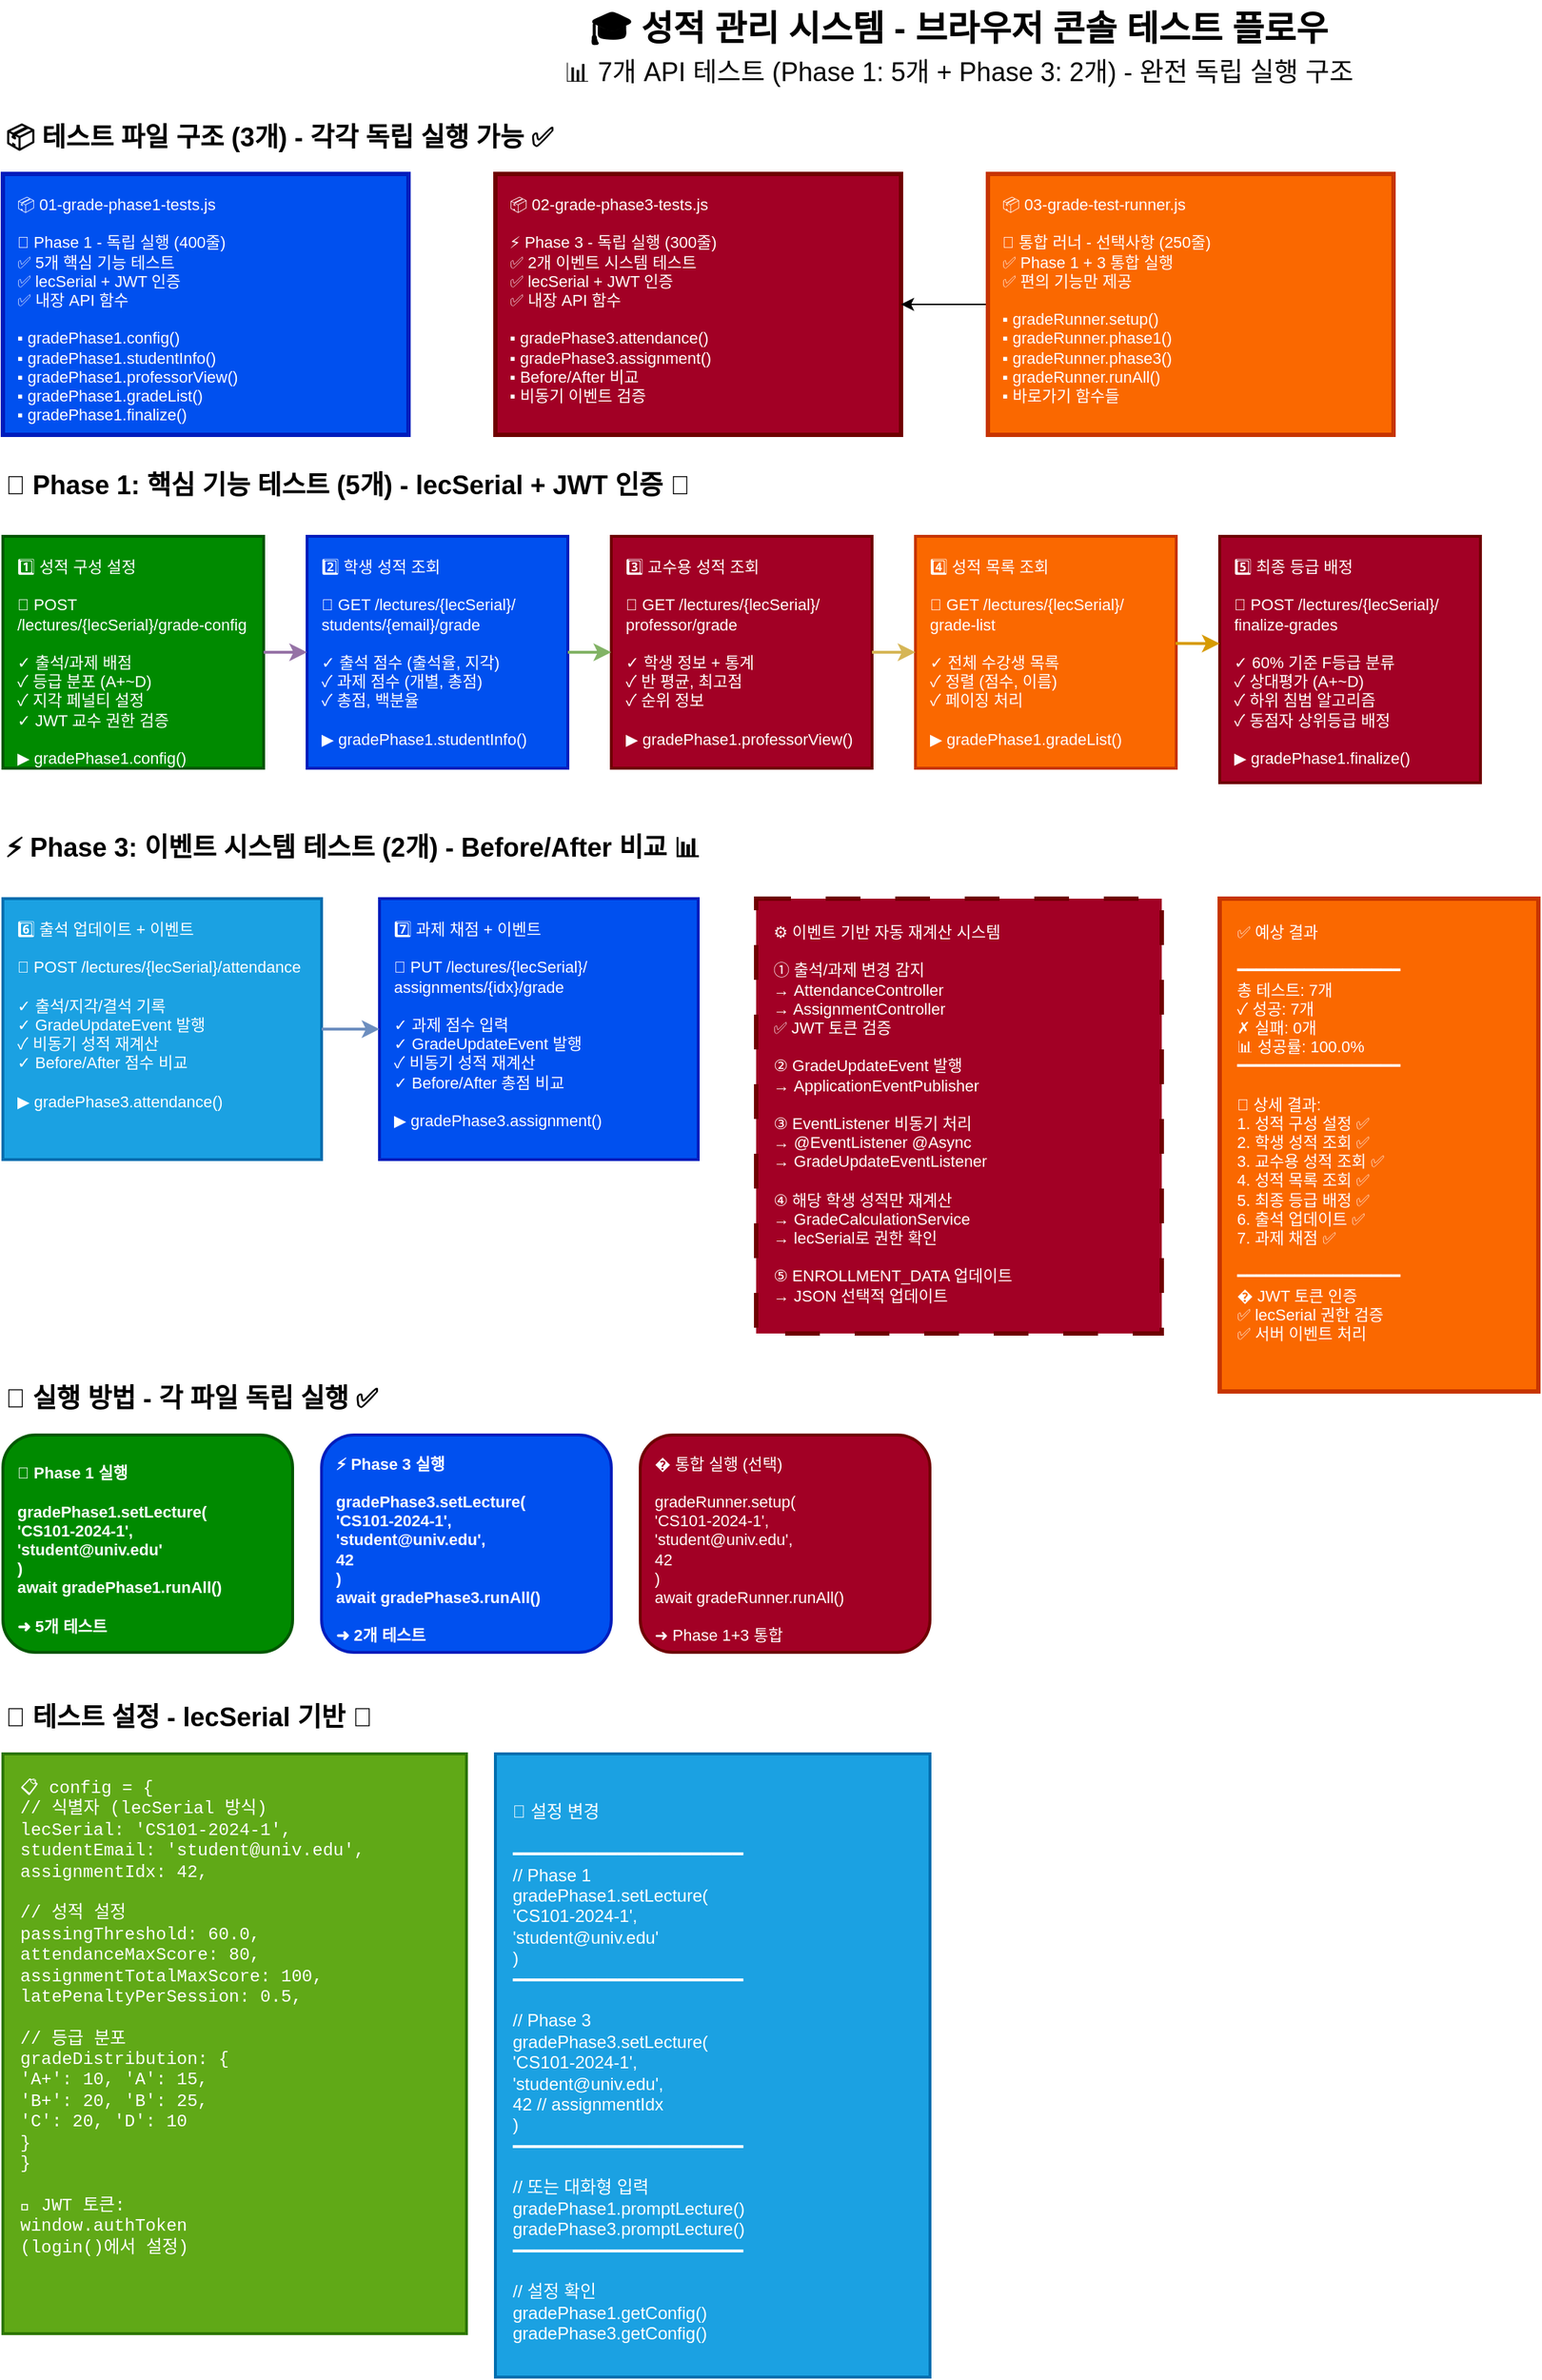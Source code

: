 <mxfile version="28.2.7">
  <diagram name="테스트플로우" id="test-flow">
    <mxGraphModel dx="1188" dy="648" grid="1" gridSize="10" guides="1" tooltips="1" connect="1" arrows="1" fold="1" page="1" pageScale="1" pageWidth="1400" pageHeight="1100" background="light-dark(#FFFFFF,#FFFFFF)" math="0" shadow="0">
      <root>
        <mxCell id="0" />
        <mxCell id="1" parent="0" />
        <mxCell id="title" value="🎓 성적 관리 시스템 - 브라우저 콘솔 테스트 플로우" style="text;html=1;strokeColor=none;fillColor=none;align=center;verticalAlign=middle;whiteSpace=wrap;rounded=0;fontSize=24;fontStyle=1;fontColor=light-dark(#000000,#000000);" parent="1" vertex="1">
          <mxGeometry x="300" y="20" width="800" height="40" as="geometry" />
        </mxCell>
        <mxCell id="subtitle" value="📊 7개 API 테스트 (Phase 1: 5개 + Phase 3: 2개) - 완전 독립 실행 구조" style="text;html=1;strokeColor=none;fillColor=none;align=center;verticalAlign=middle;whiteSpace=wrap;rounded=0;fontSize=18;fontColor=light-dark(#000000,#000000);labelBackgroundColor=none;" parent="1" vertex="1">
          <mxGeometry x="350" y="60" width="700" height="20" as="geometry" />
        </mxCell>
        <mxCell id="module-title" value="📦 테스트 파일 구조 (3개) - 각각 독립 실행 가능 ✅" style="text;html=1;strokeColor=none;fillColor=none;align=left;verticalAlign=middle;whiteSpace=wrap;rounded=0;fontSize=18;fontStyle=1;fontColor=light-dark(#000000,#000000);" parent="1" vertex="1">
          <mxGeometry x="40" y="100" width="550" height="30" as="geometry" />
        </mxCell>
        <mxCell id="module1" value="📦 01-grade-phase1-tests.js&#xa;&#xa;🎯 Phase 1 - 독립 실행 (400줄)&#xa;✅ 5개 핵심 기능 테스트&#xa;✅ lecSerial + JWT 인증&#xa;✅ 내장 API 함수&#xa;&#xa;▪ gradePhase1.config()&#xa;▪ gradePhase1.studentInfo()&#xa;▪ gradePhase1.professorView()&#xa;▪ gradePhase1.gradeList()&#xa;▪ gradePhase1.finalize()" style="rounded=0;whiteSpace=wrap;html=1;fillColor=#0050ef;strokeColor=#001DBC;strokeWidth=3;fontSize=11;align=left;verticalAlign=top;fontColor=#ffffff;spacingLeft=8;spacingTop=8;" parent="1" vertex="1">
          <mxGeometry x="40" y="140" width="280" height="180" as="geometry" />
        </mxCell>
        <mxCell id="module2" value="📦 02-grade-phase3-tests.js&#xa;&#xa;⚡ Phase 3 - 독립 실행 (300줄)&#xa;✅ 2개 이벤트 시스템 테스트&#xa;✅ lecSerial + JWT 인증&#xa;✅ 내장 API 함수&#xa;&#xa;▪ gradePhase3.attendance()&#xa;▪ gradePhase3.assignment()&#xa;▪ Before/After 비교&#xa;▪ 비동기 이벤트 검증" style="rounded=0;whiteSpace=wrap;html=1;fillColor=#a20025;strokeColor=#6F0000;strokeWidth=3;fontSize=11;align=left;verticalAlign=top;fontColor=#ffffff;spacingLeft=8;spacingTop=8;" parent="1" vertex="1">
          <mxGeometry x="380" y="140" width="280" height="180" as="geometry" />
        </mxCell>
        <mxCell id="7sI1dyFYDF2QiaqFFNdB-1" value="" style="edgeStyle=orthogonalEdgeStyle;rounded=0;orthogonalLoop=1;jettySize=auto;html=1;" edge="1" parent="1" source="module3" target="module2">
          <mxGeometry relative="1" as="geometry" />
        </mxCell>
        <mxCell id="module3" value="📦 03-grade-test-runner.js&#xa;&#xa;🚀 통합 러너 - 선택사항 (250줄)&#xa;✅ Phase 1 + 3 통합 실행&#xa;✅ 편의 기능만 제공&#xa;&#xa;▪ gradeRunner.setup()&#xa;▪ gradeRunner.phase1()&#xa;▪ gradeRunner.phase3()&#xa;▪ gradeRunner.runAll()&#xa;▪ 바로가기 함수들" style="rounded=0;whiteSpace=wrap;html=1;fillColor=#fa6800;strokeColor=#C73500;strokeWidth=3;fontSize=11;align=left;verticalAlign=top;fontColor=#ffffff;spacingLeft=8;spacingTop=8;" parent="1" vertex="1">
          <mxGeometry x="720" y="140" width="280" height="180" as="geometry" />
        </mxCell>
        <mxCell id="phase1-title" value="🎯 Phase 1: 핵심 기능 테스트 (5개) - lecSerial + JWT 인증 🔐" style="text;html=1;strokeColor=none;fillColor=none;align=left;verticalAlign=middle;whiteSpace=wrap;rounded=0;fontSize=18;fontStyle=1;fontColor=light-dark(#000000,#000000);" parent="1" vertex="1">
          <mxGeometry x="40" y="340" width="600" height="30" as="geometry" />
        </mxCell>
        <mxCell id="test1" value="1️⃣ 성적 구성 설정&#xa;&#xa;📡 POST /lectures/{lecSerial}/grade-config&#xa;&#xa;✓ 출석/과제 배점&#xa;✓ 등급 분포 (A+~D)&#xa;✓ 지각 페널티 설정&#xa;✓ JWT 교수 권한 검증&#xa;&#xa;▶ gradePhase1.config()" style="rounded=0;whiteSpace=wrap;html=1;fillColor=#008a00;strokeColor=#005700;strokeWidth=2;fontSize=11;align=left;verticalAlign=top;fontColor=#ffffff;spacingLeft=8;spacingTop=8;" parent="1" vertex="1">
          <mxGeometry x="40" y="390" width="180" height="160" as="geometry" />
        </mxCell>
        <mxCell id="test2" value="2️⃣ 학생 성적 조회&#xa;&#xa;📡 GET /lectures/{lecSerial}/&#xa;    students/{email}/grade&#xa;&#xa;✓ 출석 점수 (출석율, 지각)&#xa;✓ 과제 점수 (개별, 총점)&#xa;✓ 총점, 백분율&#xa;&#xa;▶ gradePhase1.studentInfo()" style="rounded=0;whiteSpace=wrap;html=1;fillColor=#0050ef;strokeColor=#001DBC;strokeWidth=2;fontSize=11;align=left;verticalAlign=top;fontColor=#ffffff;spacingLeft=8;spacingTop=8;" parent="1" vertex="1">
          <mxGeometry x="250" y="390" width="180" height="160" as="geometry" />
        </mxCell>
        <mxCell id="test3" value="3️⃣ 교수용 성적 조회&#xa;&#xa;📡 GET /lectures/{lecSerial}/&#xa;    professor/grade&#xa;&#xa;✓ 학생 정보 + 통계&#xa;✓ 반 평균, 최고점&#xa;✓ 순위 정보&#xa;&#xa;▶ gradePhase1.professorView()" style="rounded=0;whiteSpace=wrap;html=1;fillColor=#a20025;strokeColor=#6F0000;strokeWidth=2;fontSize=11;align=left;verticalAlign=top;fontColor=#ffffff;spacingLeft=8;spacingTop=8;" parent="1" vertex="1">
          <mxGeometry x="460" y="390" width="180" height="160" as="geometry" />
        </mxCell>
        <mxCell id="test4" value="4️⃣ 성적 목록 조회&#xa;&#xa;📡 GET /lectures/{lecSerial}/&#xa;    grade-list&#xa;&#xa;✓ 전체 수강생 목록&#xa;✓ 정렬 (점수, 이름)&#xa;✓ 페이징 처리&#xa;&#xa;▶ gradePhase1.gradeList()" style="rounded=0;whiteSpace=wrap;html=1;fillColor=#fa6800;strokeColor=#C73500;strokeWidth=2;fontSize=11;align=left;verticalAlign=top;fontColor=#ffffff;spacingLeft=8;spacingTop=8;" parent="1" vertex="1">
          <mxGeometry x="670" y="390" width="180" height="160" as="geometry" />
        </mxCell>
        <mxCell id="test5" value="5️⃣ 최종 등급 배정&#xa;&#xa;📡 POST /lectures/{lecSerial}/&#xa;     finalize-grades&#xa;&#xa;✓ 60% 기준 F등급 분류&#xa;✓ 상대평가 (A+~D)&#xa;✓ 하위 침범 알고리즘&#xa;✓ 동점자 상위등급 배정&#xa;&#xa;▶ gradePhase1.finalize()" style="rounded=0;whiteSpace=wrap;html=1;fillColor=#a20025;strokeColor=#6F0000;strokeWidth=2;fontSize=11;align=left;verticalAlign=top;fontColor=#ffffff;spacingLeft=8;spacingTop=8;" parent="1" vertex="1">
          <mxGeometry x="880" y="390" width="180" height="170" as="geometry" />
        </mxCell>
        <mxCell id="phase3-title" value="⚡ Phase 3: 이벤트 시스템 테스트 (2개) - Before/After 비교 📊" style="text;html=1;strokeColor=none;fillColor=none;align=left;verticalAlign=middle;whiteSpace=wrap;rounded=0;fontSize=18;fontStyle=1;fontColor=light-dark(#000000,#000000);" parent="1" vertex="1">
          <mxGeometry x="40" y="590" width="650" height="30" as="geometry" />
        </mxCell>
        <mxCell id="test6" value="6️⃣ 출석 업데이트 + 이벤트&#xa;&#xa;📡 POST /lectures/{lecSerial}/attendance&#xa;&#xa;✓ 출석/지각/결석 기록&#xa;✓ GradeUpdateEvent 발행&#xa;✓ 비동기 성적 재계산&#xa;✓ Before/After 점수 비교&#xa;&#xa;▶ gradePhase3.attendance()" style="rounded=0;whiteSpace=wrap;html=1;fillColor=#1ba1e2;strokeColor=#006EAF;strokeWidth=2;fontSize=11;align=left;verticalAlign=top;fontColor=#ffffff;spacingLeft=8;spacingTop=8;" parent="1" vertex="1">
          <mxGeometry x="40" y="640" width="220" height="180" as="geometry" />
        </mxCell>
        <mxCell id="test7" value="7️⃣ 과제 채점 + 이벤트&#xa;&#xa;📡 PUT /lectures/{lecSerial}/&#xa;    assignments/{idx}/grade&#xa;&#xa;✓ 과제 점수 입력&#xa;✓ GradeUpdateEvent 발행&#xa;✓ 비동기 성적 재계산&#xa;✓ Before/After 총점 비교&#xa;&#xa;▶ gradePhase3.assignment()" style="rounded=0;whiteSpace=wrap;html=1;fillColor=#0050ef;strokeColor=#001DBC;strokeWidth=2;fontSize=11;align=left;verticalAlign=top;fontColor=#ffffff;spacingLeft=8;spacingTop=8;" parent="1" vertex="1">
          <mxGeometry x="300" y="640" width="220" height="180" as="geometry" />
        </mxCell>
        <mxCell id="event-box" value="⚙️ 이벤트 기반 자동 재계산 시스템&#xa;&#xa;① 출석/과제 변경 감지&#xa;   → AttendanceController&#xa;   → AssignmentController&#xa;   ✅ JWT 토큰 검증&#xa;&#xa;② GradeUpdateEvent 발행&#xa;   → ApplicationEventPublisher&#xa;&#xa;③ EventListener 비동기 처리&#xa;   → @EventListener @Async&#xa;   → GradeUpdateEventListener&#xa;&#xa;④ 해당 학생 성적만 재계산&#xa;   → GradeCalculationService&#xa;   → lecSerial로 권한 확인&#xa;&#xa;⑤ ENROLLMENT_DATA 업데이트&#xa;   → JSON 선택적 업데이트" style="rounded=0;whiteSpace=wrap;html=1;fillColor=#a20025;strokeColor=#6F0000;strokeWidth=3;fontSize=11;align=left;verticalAlign=top;fontColor=#ffffff;dashed=1;dashPattern=8 8;spacingLeft=10;spacingTop=10;" parent="1" vertex="1">
          <mxGeometry x="560" y="640" width="280" height="300" as="geometry" />
        </mxCell>
        <mxCell id="execution-title" value="🚀 실행 방법 - 각 파일 독립 실행 ✅" style="text;html=1;strokeColor=none;fillColor=none;align=left;verticalAlign=middle;whiteSpace=wrap;rounded=0;fontSize=18;fontStyle=1;fontColor=light-dark(#000000,#000000);" parent="1" vertex="1">
          <mxGeometry x="40" y="970" width="450" height="30" as="geometry" />
        </mxCell>
        <mxCell id="exec1" value="🎯 Phase 1 실행&#xa;&#xa;gradePhase1.setLecture(&#xa;  &#39;CS101-2024-1&#39;,&#xa;  &#39;student@univ.edu&#39;&#xa;)&#xa;await gradePhase1.runAll()&#xa;&#xa;➜ 5개 테스트" style="rounded=1;whiteSpace=wrap;html=1;fillColor=#008a00;strokeColor=#005700;strokeWidth=2;fontSize=11;fontStyle=1;fontColor=#ffffff;spacingLeft=8;spacingTop=8;align=left;" parent="1" vertex="1">
          <mxGeometry x="40" y="1010" width="200" height="150" as="geometry" />
        </mxCell>
        <mxCell id="exec2" value="⚡ Phase 3 실행&#xa;&#xa;gradePhase3.setLecture(&#xa;  &#39;CS101-2024-1&#39;,&#xa;  &#39;student@univ.edu&#39;,&#xa;  42&#xa;)&#xa;await gradePhase3.runAll()&#xa;&#xa;➜ 2개 테스트" style="rounded=1;whiteSpace=wrap;html=1;fillColor=#0050ef;strokeColor=#001DBC;strokeWidth=2;fontSize=11;fontStyle=1;fontColor=#ffffff;spacingLeft=8;spacingTop=8;align=left;" parent="1" vertex="1">
          <mxGeometry x="260" y="1010" width="200" height="150" as="geometry" />
        </mxCell>
        <mxCell id="exec3" value="� 통합 실행 (선택)&#xa;&#xa;gradeRunner.setup(&#xa;  &#39;CS101-2024-1&#39;,&#xa;  &#39;student@univ.edu&#39;,&#xa;  42&#xa;)&#xa;await gradeRunner.runAll()&#xa;&#xa;➜ Phase 1+3 통합" style="rounded=1;whiteSpace=wrap;html=1;fillColor=#a20025;strokeColor=#6F0000;strokeWidth=2;fontSize=11;align=left;fontColor=#ffffff;spacingLeft=8;spacingTop=8;" parent="1" vertex="1">
          <mxGeometry x="480" y="1010" width="200" height="150" as="geometry" />
        </mxCell>
        <mxCell id="result-box" value="✅ 예상 결과&#xa;&#xa;━━━━━━━━━━━━━━━━━&#xa;총 테스트: 7개&#xa;✓ 성공: 7개&#xa;✗ 실패: 0개&#xa;📊 성공률: 100.0%&#xa;━━━━━━━━━━━━━━━━━&#xa;&#xa;📝 상세 결과:&#xa;   1. 성적 구성 설정 ✅&#xa;   2. 학생 성적 조회 ✅&#xa;   3. 교수용 성적 조회 ✅&#xa;   4. 성적 목록 조회 ✅&#xa;   5. 최종 등급 배정 ✅&#xa;   6. 출석 업데이트 ✅&#xa;   7. 과제 채점 ✅&#xa;&#xa;━━━━━━━━━━━━━━━━━&#xa;� JWT 토큰 인증&#xa;✅ lecSerial 권한 검증&#xa;✅ 서버 이벤트 처리" style="rounded=0;whiteSpace=wrap;html=1;fillColor=#fa6800;strokeColor=#C73500;strokeWidth=3;fontSize=11;align=left;verticalAlign=top;fontColor=#ffffff;spacingLeft=10;spacingTop=10;" parent="1" vertex="1">
          <mxGeometry x="880" y="640" width="220" height="340" as="geometry" />
        </mxCell>
        <mxCell id="flow-arrow1" value="" style="endArrow=classic;html=1;rounded=0;strokeWidth=2;strokeColor=#9673A6;exitX=1;exitY=0.5;exitDx=0;exitDy=0;entryX=0;entryY=0.5;entryDx=0;entryDy=0;edgeStyle=orthogonalEdgeStyle;fontColor=#000000;" parent="1" source="test1" target="test2" edge="1">
          <mxGeometry width="50" height="50" relative="1" as="geometry">
            <mxPoint x="220" y="440" as="sourcePoint" />
            <mxPoint x="250" y="440" as="targetPoint" />
          </mxGeometry>
        </mxCell>
        <mxCell id="flow-arrow2" value="" style="endArrow=classic;html=1;rounded=0;strokeWidth=2;strokeColor=#82B366;exitX=1;exitY=0.5;exitDx=0;exitDy=0;entryX=0;entryY=0.5;entryDx=0;entryDy=0;edgeStyle=orthogonalEdgeStyle;fontColor=#000000;" parent="1" source="test2" target="test3" edge="1">
          <mxGeometry width="50" height="50" relative="1" as="geometry">
            <mxPoint x="430" y="440" as="sourcePoint" />
            <mxPoint x="460" y="440" as="targetPoint" />
          </mxGeometry>
        </mxCell>
        <mxCell id="flow-arrow3" value="" style="endArrow=classic;html=1;rounded=0;strokeWidth=2;strokeColor=#D6B656;exitX=1;exitY=0.5;exitDx=0;exitDy=0;entryX=0;entryY=0.5;entryDx=0;entryDy=0;edgeStyle=orthogonalEdgeStyle;fontColor=#000000;" parent="1" source="test3" target="test4" edge="1">
          <mxGeometry width="50" height="50" relative="1" as="geometry">
            <mxPoint x="640" y="440" as="sourcePoint" />
            <mxPoint x="670" y="440" as="targetPoint" />
          </mxGeometry>
        </mxCell>
        <mxCell id="flow-arrow4" value="" style="endArrow=classic;html=1;rounded=0;strokeWidth=2;strokeColor=#D79B00;edgeStyle=orthogonalEdgeStyle;fontColor=#000000;exitX=0.997;exitY=0.462;exitDx=0;exitDy=0;exitPerimeter=0;" parent="1" source="test4" edge="1">
          <mxGeometry width="50" height="50" relative="1" as="geometry">
            <mxPoint x="850" y="440" as="sourcePoint" />
            <mxPoint x="880" y="464" as="targetPoint" />
            <Array as="points">
              <mxPoint x="880" y="464" />
            </Array>
          </mxGeometry>
        </mxCell>
        <mxCell id="event-arrow1" value="" style="endArrow=classic;html=1;rounded=0;strokeWidth=2;strokeColor=#6C8EBF;exitX=1;exitY=0.5;exitDx=0;exitDy=0;entryX=0;entryY=0.5;entryDx=0;entryDy=0;edgeStyle=orthogonalEdgeStyle;fontColor=#000000;" parent="1" source="test6" target="test7" edge="1">
          <mxGeometry width="50" height="50" relative="1" as="geometry">
            <mxPoint x="260" y="695" as="sourcePoint" />
            <mxPoint x="300" y="695" as="targetPoint" />
          </mxGeometry>
        </mxCell>
        <mxCell id="data-flow" value="💾 테스트 설정 - lecSerial 기반 🔐" style="text;html=1;strokeColor=none;fillColor=none;align=left;verticalAlign=middle;whiteSpace=wrap;rounded=0;fontSize=18;fontStyle=1;fontColor=light-dark(#000000,#000000);" parent="1" vertex="1">
          <mxGeometry x="40" y="1190" width="450" height="30" as="geometry" />
        </mxCell>
        <mxCell id="data-box" value="&lt;font style=&quot;font-size: 12px;&quot;&gt;📋 config = {&#xa;  // 식별자 (lecSerial 방식)&#xa;  lecSerial: &#39;CS101-2024-1&#39;,&#xa;  studentEmail: &#39;student@univ.edu&#39;,&#xa;  assignmentIdx: 42,&#xa;  &#xa;  // 성적 설정&#xa;  passingThreshold: 60.0,&#xa;  attendanceMaxScore: 80,&#xa;  assignmentTotalMaxScore: 100,&#xa;  latePenaltyPerSession: 0.5,&#xa;  &#xa;  // 등급 분포&#xa;  gradeDistribution: {&#xa;    &#39;A+&#39;: 10, &#39;A&#39;: 15,&#xa;    &#39;B+&#39;: 20, &#39;B&#39;: 25,&#xa;    &#39;C&#39;: 20, &#39;D&#39;: 10&#xa;  }&#xa;}&#xa;&#xa;🔐 JWT 토큰:&#xa;  window.authToken&#xa;  (login()에서 설정)&lt;/font&gt;" style="rounded=0;whiteSpace=wrap;html=1;fillColor=#60a917;strokeColor=#2D7600;strokeWidth=2;fontSize=10;align=left;verticalAlign=top;fontFamily=Courier New;fontColor=#ffffff;spacingLeft=10;spacingTop=10;" parent="1" vertex="1">
          <mxGeometry x="40" y="1230" width="320" height="400" as="geometry" />
        </mxCell>
        <mxCell id="modify-box" value="&lt;font style=&quot;font-size: 12px;&quot;&gt;🔧 설정 변경&#xa;&#xa;━━━━━━━━━━━━━━━━━━━━━━&#xa;// Phase 1&#xa;gradePhase1.setLecture(&#xa;  &#39;CS101-2024-1&#39;,&#xa;  &#39;student@univ.edu&#39;&#xa;)&#xa;━━━━━━━━━━━━━━━━━━━━━━&#xa;&#xa;// Phase 3&#xa;gradePhase3.setLecture(&#xa;  &#39;CS101-2024-1&#39;,&#xa;  &#39;student@univ.edu&#39;,&#xa;  42  // assignmentIdx&#xa;)&#xa;━━━━━━━━━━━━━━━━━━━━━━&#xa;&#xa;// 또는 대화형 입력&#xa;gradePhase1.promptLecture()&#xa;gradePhase3.promptLecture()&#xa;━━━━━━━━━━━━━━━━━━━━━━&#xa;&#xa;// 설정 확인&#xa;gradePhase1.getConfig()&#xa;gradePhase3.getConfig()&lt;/font&gt;" style="rounded=0;whiteSpace=wrap;html=1;fillColor=#1ba1e2;strokeColor=#006EAF;strokeWidth=2;fontSize=10;align=left;fontColor=#ffffff;spacingLeft=10;spacingTop=10;" parent="1" vertex="1">
          <mxGeometry x="380" y="1230" width="300" height="430" as="geometry" />
        </mxCell>
      </root>
    </mxGraphModel>
  </diagram>
</mxfile>
